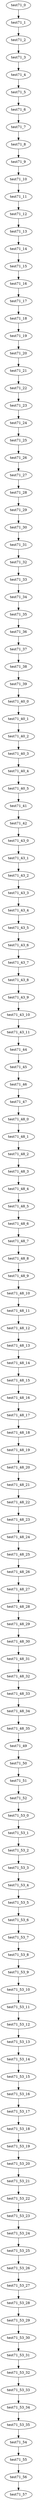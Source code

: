digraph G {
test71_0->test71_1;
test71_1->test71_2;
test71_2->test71_3;
test71_3->test71_4;
test71_4->test71_5;
test71_5->test71_6;
test71_6->test71_7;
test71_7->test71_8;
test71_8->test71_9;
test71_9->test71_10;
test71_10->test71_11;
test71_11->test71_12;
test71_12->test71_13;
test71_13->test71_14;
test71_14->test71_15;
test71_15->test71_16;
test71_16->test71_17;
test71_17->test71_18;
test71_18->test71_19;
test71_19->test71_20;
test71_20->test71_21;
test71_21->test71_22;
test71_22->test71_23;
test71_23->test71_24;
test71_24->test71_25;
test71_25->test71_26;
test71_26->test71_27;
test71_27->test71_28;
test71_28->test71_29;
test71_29->test71_30;
test71_30->test71_31;
test71_31->test71_32;
test71_32->test71_33;
test71_33->test71_34;
test71_34->test71_35;
test71_35->test71_36;
test71_36->test71_37;
test71_37->test71_38;
test71_38->test71_39;
test71_39->test71_40_0;
test71_40_0->test71_40_1;
test71_40_1->test71_40_2;
test71_40_2->test71_40_3;
test71_40_3->test71_40_4;
test71_40_4->test71_40_5;
test71_40_5->test71_41;
test71_41->test71_42;
test71_42->test71_43_0;
test71_43_0->test71_43_1;
test71_43_1->test71_43_2;
test71_43_2->test71_43_3;
test71_43_3->test71_43_4;
test71_43_4->test71_43_5;
test71_43_5->test71_43_6;
test71_43_6->test71_43_7;
test71_43_7->test71_43_8;
test71_43_8->test71_43_9;
test71_43_9->test71_43_10;
test71_43_10->test71_43_11;
test71_43_11->test71_44;
test71_44->test71_45;
test71_45->test71_46;
test71_46->test71_47;
test71_47->test71_48_0;
test71_48_0->test71_48_1;
test71_48_1->test71_48_2;
test71_48_2->test71_48_3;
test71_48_3->test71_48_4;
test71_48_4->test71_48_5;
test71_48_5->test71_48_6;
test71_48_6->test71_48_7;
test71_48_7->test71_48_8;
test71_48_8->test71_48_9;
test71_48_9->test71_48_10;
test71_48_10->test71_48_11;
test71_48_11->test71_48_12;
test71_48_12->test71_48_13;
test71_48_13->test71_48_14;
test71_48_14->test71_48_15;
test71_48_15->test71_48_16;
test71_48_16->test71_48_17;
test71_48_17->test71_48_18;
test71_48_18->test71_48_19;
test71_48_19->test71_48_20;
test71_48_20->test71_48_21;
test71_48_21->test71_48_22;
test71_48_22->test71_48_23;
test71_48_23->test71_48_24;
test71_48_24->test71_48_25;
test71_48_25->test71_48_26;
test71_48_26->test71_48_27;
test71_48_27->test71_48_28;
test71_48_28->test71_48_29;
test71_48_29->test71_48_30;
test71_48_30->test71_48_31;
test71_48_31->test71_48_32;
test71_48_32->test71_48_33;
test71_48_33->test71_48_34;
test71_48_34->test71_48_35;
test71_48_35->test71_49;
test71_49->test71_50;
test71_50->test71_51;
test71_51->test71_52;
test71_52->test71_53_0;
test71_53_0->test71_53_1;
test71_53_1->test71_53_2;
test71_53_2->test71_53_3;
test71_53_3->test71_53_4;
test71_53_4->test71_53_5;
test71_53_5->test71_53_6;
test71_53_6->test71_53_7;
test71_53_7->test71_53_8;
test71_53_8->test71_53_9;
test71_53_9->test71_53_10;
test71_53_10->test71_53_11;
test71_53_11->test71_53_12;
test71_53_12->test71_53_13;
test71_53_13->test71_53_14;
test71_53_14->test71_53_15;
test71_53_15->test71_53_16;
test71_53_16->test71_53_17;
test71_53_17->test71_53_18;
test71_53_18->test71_53_19;
test71_53_19->test71_53_20;
test71_53_20->test71_53_21;
test71_53_21->test71_53_22;
test71_53_22->test71_53_23;
test71_53_23->test71_53_24;
test71_53_24->test71_53_25;
test71_53_25->test71_53_26;
test71_53_26->test71_53_27;
test71_53_27->test71_53_28;
test71_53_28->test71_53_29;
test71_53_29->test71_53_30;
test71_53_30->test71_53_31;
test71_53_31->test71_53_32;
test71_53_32->test71_53_33;
test71_53_33->test71_53_34;
test71_53_34->test71_53_35;
test71_53_35->test71_54;
test71_54->test71_55;
test71_55->test71_56;
test71_56->test71_57;

}
